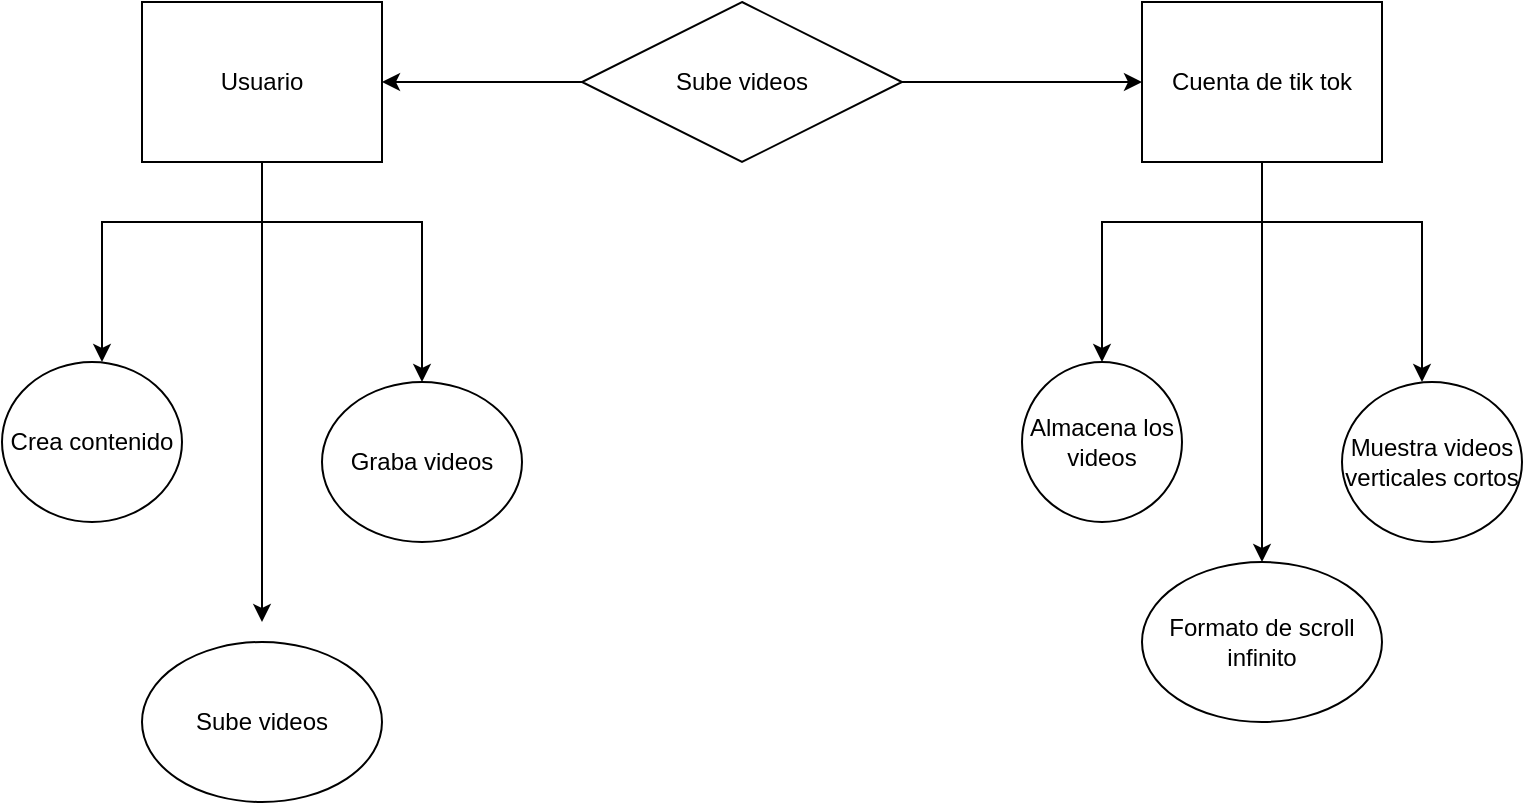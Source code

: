 <mxfile version="24.5.2" type="github">
  <diagram name="Página-1" id="uod3fX4rJm5GojL-mXqh">
    <mxGraphModel dx="1050" dy="522" grid="1" gridSize="10" guides="1" tooltips="1" connect="1" arrows="1" fold="1" page="1" pageScale="1" pageWidth="850" pageHeight="1100" math="0" shadow="0">
      <root>
        <mxCell id="0" />
        <mxCell id="1" parent="0" />
        <mxCell id="DiVkaRxmPTd7pdql4NPj-8" style="edgeStyle=orthogonalEdgeStyle;rounded=0;orthogonalLoop=1;jettySize=auto;html=1;" edge="1" parent="1">
          <mxGeometry relative="1" as="geometry">
            <mxPoint x="170" y="490" as="targetPoint" />
            <mxPoint x="170" y="260" as="sourcePoint" />
          </mxGeometry>
        </mxCell>
        <mxCell id="DiVkaRxmPTd7pdql4NPj-9" style="edgeStyle=orthogonalEdgeStyle;rounded=0;orthogonalLoop=1;jettySize=auto;html=1;" edge="1" parent="1">
          <mxGeometry relative="1" as="geometry">
            <mxPoint x="670" y="460" as="targetPoint" />
            <mxPoint x="670" y="260" as="sourcePoint" />
          </mxGeometry>
        </mxCell>
        <mxCell id="DiVkaRxmPTd7pdql4NPj-6" style="edgeStyle=orthogonalEdgeStyle;rounded=0;orthogonalLoop=1;jettySize=auto;html=1;entryX=1;entryY=0.5;entryDx=0;entryDy=0;" edge="1" parent="1" source="DiVkaRxmPTd7pdql4NPj-4">
          <mxGeometry relative="1" as="geometry">
            <mxPoint x="230" y="220" as="targetPoint" />
          </mxGeometry>
        </mxCell>
        <mxCell id="DiVkaRxmPTd7pdql4NPj-7" style="edgeStyle=orthogonalEdgeStyle;rounded=0;orthogonalLoop=1;jettySize=auto;html=1;entryX=0;entryY=0.5;entryDx=0;entryDy=0;" edge="1" parent="1" source="DiVkaRxmPTd7pdql4NPj-4">
          <mxGeometry relative="1" as="geometry">
            <mxPoint x="610" y="220" as="targetPoint" />
          </mxGeometry>
        </mxCell>
        <mxCell id="DiVkaRxmPTd7pdql4NPj-4" value="Sube videos" style="rhombus;whiteSpace=wrap;html=1;" vertex="1" parent="1">
          <mxGeometry x="330" y="180" width="160" height="80" as="geometry" />
        </mxCell>
        <mxCell id="DiVkaRxmPTd7pdql4NPj-12" value="Usuario" style="rounded=0;whiteSpace=wrap;html=1;" vertex="1" parent="1">
          <mxGeometry x="110" y="180" width="120" height="80" as="geometry" />
        </mxCell>
        <mxCell id="DiVkaRxmPTd7pdql4NPj-13" value="Cuenta de tik tok" style="rounded=0;whiteSpace=wrap;html=1;" vertex="1" parent="1">
          <mxGeometry x="610" y="180" width="120" height="80" as="geometry" />
        </mxCell>
        <mxCell id="DiVkaRxmPTd7pdql4NPj-14" value="" style="endArrow=classic;html=1;rounded=0;" edge="1" parent="1">
          <mxGeometry width="50" height="50" relative="1" as="geometry">
            <mxPoint x="170" y="290" as="sourcePoint" />
            <mxPoint x="250" y="370" as="targetPoint" />
            <Array as="points">
              <mxPoint x="250" y="290" />
            </Array>
          </mxGeometry>
        </mxCell>
        <mxCell id="DiVkaRxmPTd7pdql4NPj-15" value="" style="endArrow=classic;html=1;rounded=0;" edge="1" parent="1">
          <mxGeometry width="50" height="50" relative="1" as="geometry">
            <mxPoint x="170" y="290" as="sourcePoint" />
            <mxPoint x="90" y="360" as="targetPoint" />
            <Array as="points">
              <mxPoint x="90" y="290" />
            </Array>
          </mxGeometry>
        </mxCell>
        <mxCell id="DiVkaRxmPTd7pdql4NPj-16" value="" style="endArrow=classic;html=1;rounded=0;" edge="1" parent="1">
          <mxGeometry width="50" height="50" relative="1" as="geometry">
            <mxPoint x="670" y="290" as="sourcePoint" />
            <mxPoint x="750" y="370" as="targetPoint" />
            <Array as="points">
              <mxPoint x="750" y="290" />
            </Array>
          </mxGeometry>
        </mxCell>
        <mxCell id="DiVkaRxmPTd7pdql4NPj-17" value="" style="endArrow=classic;html=1;rounded=0;" edge="1" parent="1">
          <mxGeometry width="50" height="50" relative="1" as="geometry">
            <mxPoint x="670" y="290" as="sourcePoint" />
            <mxPoint x="590" y="360" as="targetPoint" />
            <Array as="points">
              <mxPoint x="590" y="290" />
            </Array>
          </mxGeometry>
        </mxCell>
        <mxCell id="DiVkaRxmPTd7pdql4NPj-18" value="Almacena los videos" style="ellipse;whiteSpace=wrap;html=1;" vertex="1" parent="1">
          <mxGeometry x="550" y="360" width="80" height="80" as="geometry" />
        </mxCell>
        <mxCell id="DiVkaRxmPTd7pdql4NPj-19" value="Muestra videos verticales cortos" style="ellipse;whiteSpace=wrap;html=1;" vertex="1" parent="1">
          <mxGeometry x="710" y="370" width="90" height="80" as="geometry" />
        </mxCell>
        <mxCell id="DiVkaRxmPTd7pdql4NPj-20" value="Formato de scroll infinito" style="ellipse;whiteSpace=wrap;html=1;" vertex="1" parent="1">
          <mxGeometry x="610" y="460" width="120" height="80" as="geometry" />
        </mxCell>
        <mxCell id="DiVkaRxmPTd7pdql4NPj-21" value="Graba videos" style="ellipse;whiteSpace=wrap;html=1;" vertex="1" parent="1">
          <mxGeometry x="200" y="370" width="100" height="80" as="geometry" />
        </mxCell>
        <mxCell id="DiVkaRxmPTd7pdql4NPj-22" value="Crea contenido" style="ellipse;whiteSpace=wrap;html=1;" vertex="1" parent="1">
          <mxGeometry x="40" y="360" width="90" height="80" as="geometry" />
        </mxCell>
        <mxCell id="DiVkaRxmPTd7pdql4NPj-24" value="Sube videos" style="ellipse;whiteSpace=wrap;html=1;" vertex="1" parent="1">
          <mxGeometry x="110" y="500" width="120" height="80" as="geometry" />
        </mxCell>
      </root>
    </mxGraphModel>
  </diagram>
</mxfile>
